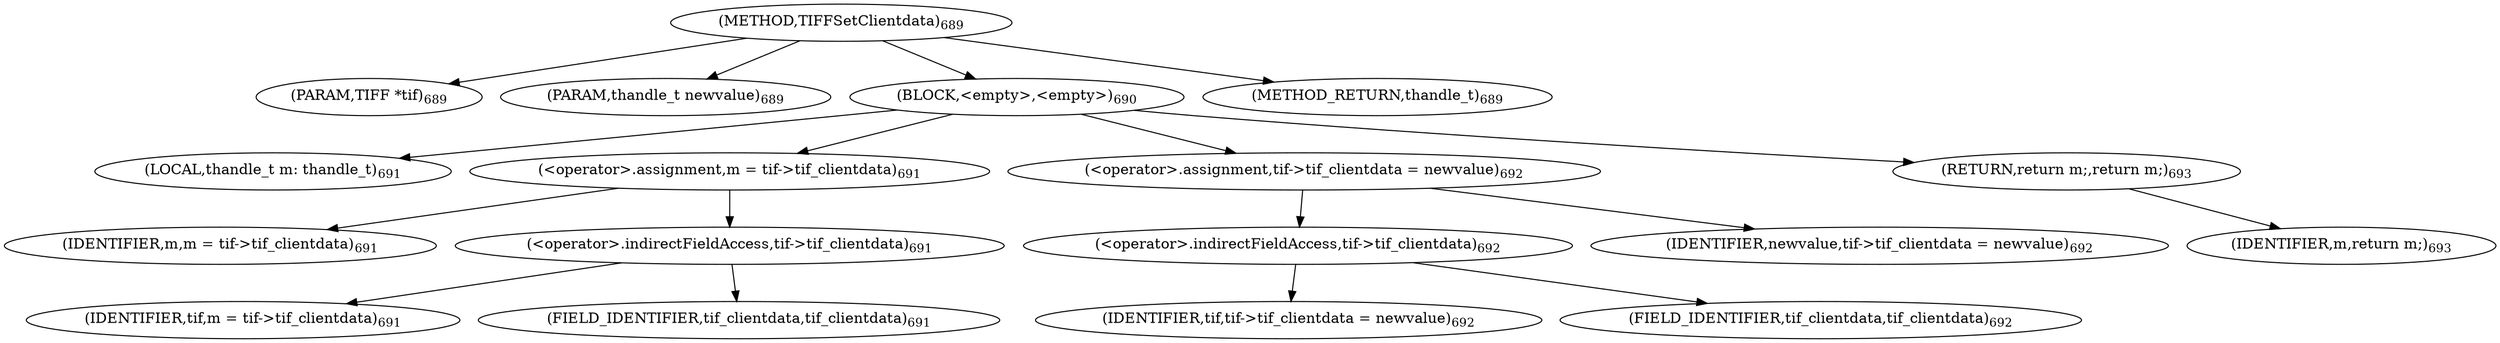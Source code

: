 digraph "TIFFSetClientdata" {  
"1483" [label = <(METHOD,TIFFSetClientdata)<SUB>689</SUB>> ]
"1484" [label = <(PARAM,TIFF *tif)<SUB>689</SUB>> ]
"1485" [label = <(PARAM,thandle_t newvalue)<SUB>689</SUB>> ]
"1486" [label = <(BLOCK,&lt;empty&gt;,&lt;empty&gt;)<SUB>690</SUB>> ]
"1487" [label = <(LOCAL,thandle_t m: thandle_t)<SUB>691</SUB>> ]
"1488" [label = <(&lt;operator&gt;.assignment,m = tif-&gt;tif_clientdata)<SUB>691</SUB>> ]
"1489" [label = <(IDENTIFIER,m,m = tif-&gt;tif_clientdata)<SUB>691</SUB>> ]
"1490" [label = <(&lt;operator&gt;.indirectFieldAccess,tif-&gt;tif_clientdata)<SUB>691</SUB>> ]
"1491" [label = <(IDENTIFIER,tif,m = tif-&gt;tif_clientdata)<SUB>691</SUB>> ]
"1492" [label = <(FIELD_IDENTIFIER,tif_clientdata,tif_clientdata)<SUB>691</SUB>> ]
"1493" [label = <(&lt;operator&gt;.assignment,tif-&gt;tif_clientdata = newvalue)<SUB>692</SUB>> ]
"1494" [label = <(&lt;operator&gt;.indirectFieldAccess,tif-&gt;tif_clientdata)<SUB>692</SUB>> ]
"1495" [label = <(IDENTIFIER,tif,tif-&gt;tif_clientdata = newvalue)<SUB>692</SUB>> ]
"1496" [label = <(FIELD_IDENTIFIER,tif_clientdata,tif_clientdata)<SUB>692</SUB>> ]
"1497" [label = <(IDENTIFIER,newvalue,tif-&gt;tif_clientdata = newvalue)<SUB>692</SUB>> ]
"1498" [label = <(RETURN,return m;,return m;)<SUB>693</SUB>> ]
"1499" [label = <(IDENTIFIER,m,return m;)<SUB>693</SUB>> ]
"1500" [label = <(METHOD_RETURN,thandle_t)<SUB>689</SUB>> ]
  "1483" -> "1484" 
  "1483" -> "1485" 
  "1483" -> "1486" 
  "1483" -> "1500" 
  "1486" -> "1487" 
  "1486" -> "1488" 
  "1486" -> "1493" 
  "1486" -> "1498" 
  "1488" -> "1489" 
  "1488" -> "1490" 
  "1490" -> "1491" 
  "1490" -> "1492" 
  "1493" -> "1494" 
  "1493" -> "1497" 
  "1494" -> "1495" 
  "1494" -> "1496" 
  "1498" -> "1499" 
}
